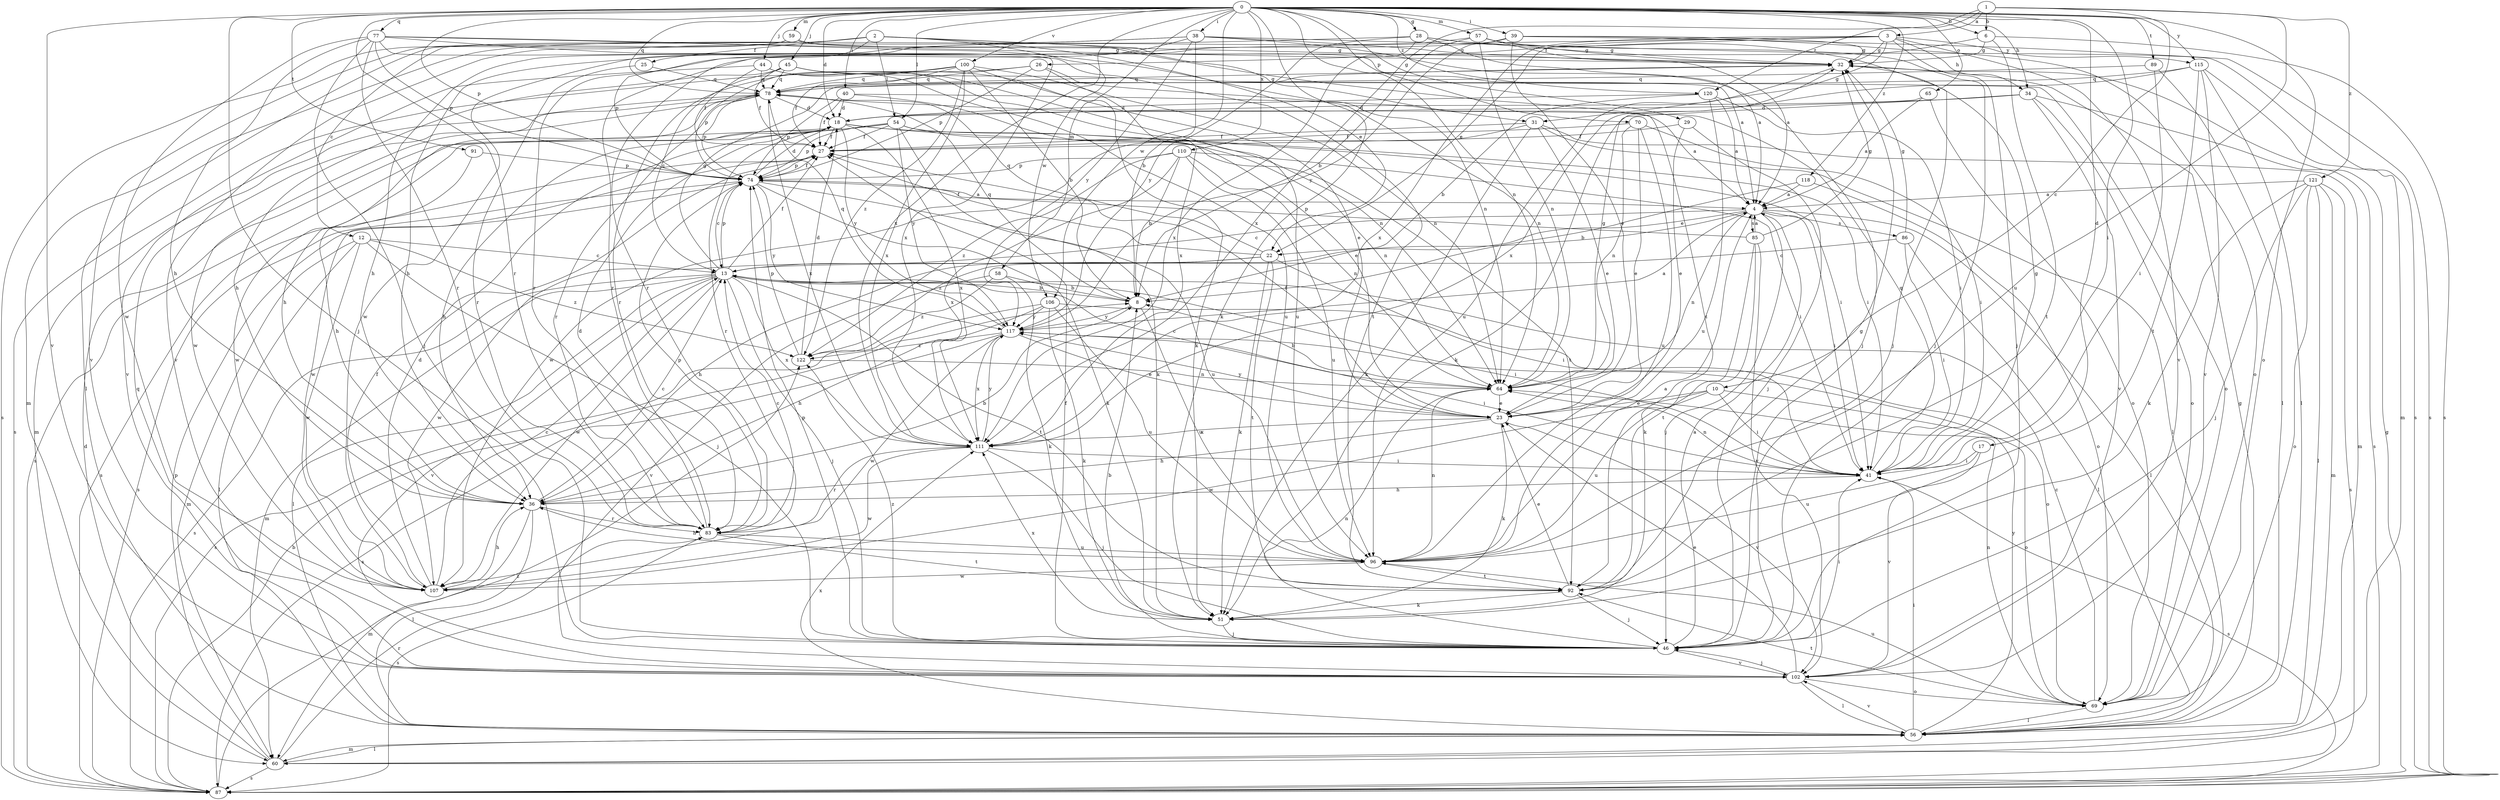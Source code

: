 strict digraph  {
0;
1;
2;
3;
4;
6;
8;
10;
12;
13;
17;
18;
22;
23;
25;
26;
27;
28;
29;
31;
32;
34;
36;
38;
39;
40;
41;
44;
45;
46;
51;
54;
56;
57;
58;
59;
60;
64;
65;
69;
70;
74;
77;
78;
83;
85;
86;
87;
89;
91;
92;
96;
100;
102;
106;
107;
110;
111;
115;
117;
118;
120;
121;
122;
0 -> 6  [label=b];
0 -> 17  [label=d];
0 -> 18  [label=d];
0 -> 28  [label=g];
0 -> 29  [label=g];
0 -> 34  [label=h];
0 -> 38  [label=i];
0 -> 39  [label=i];
0 -> 40  [label=i];
0 -> 41  [label=i];
0 -> 44  [label=j];
0 -> 45  [label=j];
0 -> 46  [label=j];
0 -> 51  [label=k];
0 -> 54  [label=l];
0 -> 57  [label=m];
0 -> 58  [label=m];
0 -> 59  [label=m];
0 -> 64  [label=n];
0 -> 65  [label=o];
0 -> 69  [label=o];
0 -> 70  [label=p];
0 -> 74  [label=p];
0 -> 77  [label=q];
0 -> 78  [label=q];
0 -> 83  [label=r];
0 -> 89  [label=t];
0 -> 91  [label=t];
0 -> 100  [label=v];
0 -> 102  [label=v];
0 -> 106  [label=w];
0 -> 110  [label=x];
0 -> 111  [label=x];
0 -> 115  [label=y];
0 -> 118  [label=z];
0 -> 120  [label=z];
1 -> 3  [label=a];
1 -> 6  [label=b];
1 -> 10  [label=c];
1 -> 96  [label=u];
1 -> 111  [label=x];
1 -> 120  [label=z];
1 -> 121  [label=z];
2 -> 4  [label=a];
2 -> 12  [label=c];
2 -> 22  [label=e];
2 -> 25  [label=f];
2 -> 31  [label=g];
2 -> 54  [label=l];
2 -> 56  [label=l];
2 -> 74  [label=p];
2 -> 106  [label=w];
3 -> 22  [label=e];
3 -> 26  [label=f];
3 -> 31  [label=g];
3 -> 32  [label=g];
3 -> 34  [label=h];
3 -> 46  [label=j];
3 -> 83  [label=r];
3 -> 102  [label=v];
3 -> 111  [label=x];
3 -> 115  [label=y];
4 -> 13  [label=c];
4 -> 22  [label=e];
4 -> 41  [label=i];
4 -> 46  [label=j];
4 -> 56  [label=l];
4 -> 64  [label=n];
4 -> 85  [label=s];
4 -> 86  [label=s];
4 -> 122  [label=z];
6 -> 32  [label=g];
6 -> 83  [label=r];
6 -> 87  [label=s];
6 -> 92  [label=t];
8 -> 78  [label=q];
8 -> 96  [label=u];
8 -> 117  [label=y];
10 -> 23  [label=e];
10 -> 41  [label=i];
10 -> 69  [label=o];
10 -> 96  [label=u];
10 -> 107  [label=w];
12 -> 13  [label=c];
12 -> 46  [label=j];
12 -> 56  [label=l];
12 -> 60  [label=m];
12 -> 107  [label=w];
12 -> 122  [label=z];
13 -> 8  [label=b];
13 -> 27  [label=f];
13 -> 32  [label=g];
13 -> 41  [label=i];
13 -> 46  [label=j];
13 -> 56  [label=l];
13 -> 60  [label=m];
13 -> 74  [label=p];
13 -> 87  [label=s];
13 -> 92  [label=t];
13 -> 102  [label=v];
13 -> 107  [label=w];
13 -> 111  [label=x];
17 -> 41  [label=i];
17 -> 96  [label=u];
17 -> 102  [label=v];
18 -> 27  [label=f];
18 -> 36  [label=h];
18 -> 41  [label=i];
18 -> 83  [label=r];
18 -> 92  [label=t];
18 -> 111  [label=x];
18 -> 117  [label=y];
22 -> 27  [label=f];
22 -> 36  [label=h];
22 -> 41  [label=i];
22 -> 51  [label=k];
22 -> 78  [label=q];
22 -> 92  [label=t];
22 -> 107  [label=w];
23 -> 27  [label=f];
23 -> 36  [label=h];
23 -> 51  [label=k];
23 -> 102  [label=v];
23 -> 111  [label=x];
23 -> 117  [label=y];
25 -> 78  [label=q];
25 -> 83  [label=r];
26 -> 64  [label=n];
26 -> 74  [label=p];
26 -> 78  [label=q];
26 -> 83  [label=r];
26 -> 111  [label=x];
27 -> 74  [label=p];
27 -> 87  [label=s];
27 -> 107  [label=w];
28 -> 4  [label=a];
28 -> 32  [label=g];
28 -> 36  [label=h];
28 -> 46  [label=j];
28 -> 111  [label=x];
28 -> 117  [label=y];
29 -> 23  [label=e];
29 -> 27  [label=f];
29 -> 46  [label=j];
31 -> 23  [label=e];
31 -> 27  [label=f];
31 -> 51  [label=k];
31 -> 56  [label=l];
31 -> 60  [label=m];
31 -> 107  [label=w];
32 -> 78  [label=q];
32 -> 96  [label=u];
34 -> 18  [label=d];
34 -> 51  [label=k];
34 -> 69  [label=o];
34 -> 87  [label=s];
34 -> 102  [label=v];
36 -> 8  [label=b];
36 -> 13  [label=c];
36 -> 56  [label=l];
36 -> 60  [label=m];
36 -> 83  [label=r];
38 -> 8  [label=b];
38 -> 32  [label=g];
38 -> 46  [label=j];
38 -> 60  [label=m];
38 -> 83  [label=r];
38 -> 87  [label=s];
38 -> 102  [label=v];
38 -> 117  [label=y];
39 -> 23  [label=e];
39 -> 32  [label=g];
39 -> 36  [label=h];
39 -> 69  [label=o];
39 -> 87  [label=s];
39 -> 117  [label=y];
40 -> 4  [label=a];
40 -> 18  [label=d];
40 -> 23  [label=e];
40 -> 27  [label=f];
40 -> 74  [label=p];
41 -> 32  [label=g];
41 -> 36  [label=h];
41 -> 64  [label=n];
41 -> 78  [label=q];
41 -> 87  [label=s];
44 -> 27  [label=f];
44 -> 64  [label=n];
44 -> 78  [label=q];
44 -> 96  [label=u];
44 -> 102  [label=v];
45 -> 13  [label=c];
45 -> 23  [label=e];
45 -> 27  [label=f];
45 -> 36  [label=h];
45 -> 69  [label=o];
45 -> 78  [label=q];
45 -> 96  [label=u];
46 -> 4  [label=a];
46 -> 8  [label=b];
46 -> 27  [label=f];
46 -> 41  [label=i];
46 -> 64  [label=n];
46 -> 74  [label=p];
46 -> 102  [label=v];
46 -> 122  [label=z];
51 -> 46  [label=j];
51 -> 111  [label=x];
54 -> 27  [label=f];
54 -> 41  [label=i];
54 -> 51  [label=k];
54 -> 64  [label=n];
54 -> 74  [label=p];
54 -> 87  [label=s];
54 -> 107  [label=w];
54 -> 117  [label=y];
56 -> 32  [label=g];
56 -> 41  [label=i];
56 -> 60  [label=m];
56 -> 102  [label=v];
56 -> 111  [label=x];
56 -> 117  [label=y];
57 -> 4  [label=a];
57 -> 8  [label=b];
57 -> 32  [label=g];
57 -> 46  [label=j];
57 -> 64  [label=n];
57 -> 107  [label=w];
58 -> 8  [label=b];
58 -> 51  [label=k];
58 -> 102  [label=v];
58 -> 122  [label=z];
59 -> 32  [label=g];
59 -> 87  [label=s];
59 -> 92  [label=t];
59 -> 102  [label=v];
60 -> 18  [label=d];
60 -> 56  [label=l];
60 -> 74  [label=p];
60 -> 83  [label=r];
60 -> 87  [label=s];
64 -> 8  [label=b];
64 -> 13  [label=c];
64 -> 23  [label=e];
64 -> 32  [label=g];
65 -> 4  [label=a];
65 -> 18  [label=d];
65 -> 69  [label=o];
69 -> 13  [label=c];
69 -> 56  [label=l];
69 -> 64  [label=n];
69 -> 92  [label=t];
69 -> 96  [label=u];
70 -> 23  [label=e];
70 -> 27  [label=f];
70 -> 41  [label=i];
70 -> 64  [label=n];
70 -> 96  [label=u];
74 -> 4  [label=a];
74 -> 13  [label=c];
74 -> 18  [label=d];
74 -> 27  [label=f];
74 -> 51  [label=k];
74 -> 87  [label=s];
74 -> 96  [label=u];
74 -> 117  [label=y];
77 -> 32  [label=g];
77 -> 36  [label=h];
77 -> 46  [label=j];
77 -> 64  [label=n];
77 -> 74  [label=p];
77 -> 83  [label=r];
77 -> 92  [label=t];
77 -> 107  [label=w];
77 -> 111  [label=x];
78 -> 18  [label=d];
78 -> 36  [label=h];
78 -> 60  [label=m];
78 -> 74  [label=p];
78 -> 83  [label=r];
78 -> 107  [label=w];
78 -> 111  [label=x];
83 -> 13  [label=c];
83 -> 18  [label=d];
83 -> 74  [label=p];
83 -> 87  [label=s];
83 -> 92  [label=t];
83 -> 96  [label=u];
85 -> 4  [label=a];
85 -> 32  [label=g];
85 -> 51  [label=k];
85 -> 74  [label=p];
85 -> 92  [label=t];
85 -> 102  [label=v];
86 -> 13  [label=c];
86 -> 32  [label=g];
86 -> 41  [label=i];
86 -> 56  [label=l];
87 -> 8  [label=b];
87 -> 32  [label=g];
87 -> 122  [label=z];
89 -> 41  [label=i];
89 -> 56  [label=l];
89 -> 78  [label=q];
91 -> 36  [label=h];
91 -> 74  [label=p];
92 -> 23  [label=e];
92 -> 32  [label=g];
92 -> 46  [label=j];
92 -> 51  [label=k];
96 -> 4  [label=a];
96 -> 36  [label=h];
96 -> 64  [label=n];
96 -> 92  [label=t];
96 -> 107  [label=w];
100 -> 8  [label=b];
100 -> 27  [label=f];
100 -> 51  [label=k];
100 -> 64  [label=n];
100 -> 74  [label=p];
100 -> 78  [label=q];
100 -> 87  [label=s];
100 -> 111  [label=x];
100 -> 122  [label=z];
102 -> 23  [label=e];
102 -> 46  [label=j];
102 -> 56  [label=l];
102 -> 69  [label=o];
102 -> 78  [label=q];
106 -> 36  [label=h];
106 -> 51  [label=k];
106 -> 69  [label=o];
106 -> 87  [label=s];
106 -> 96  [label=u];
106 -> 117  [label=y];
107 -> 13  [label=c];
107 -> 18  [label=d];
107 -> 27  [label=f];
107 -> 36  [label=h];
110 -> 8  [label=b];
110 -> 41  [label=i];
110 -> 64  [label=n];
110 -> 74  [label=p];
110 -> 96  [label=u];
110 -> 111  [label=x];
110 -> 122  [label=z];
111 -> 41  [label=i];
111 -> 46  [label=j];
111 -> 83  [label=r];
111 -> 107  [label=w];
111 -> 117  [label=y];
115 -> 56  [label=l];
115 -> 60  [label=m];
115 -> 78  [label=q];
115 -> 92  [label=t];
115 -> 102  [label=v];
115 -> 111  [label=x];
117 -> 4  [label=a];
117 -> 23  [label=e];
117 -> 41  [label=i];
117 -> 78  [label=q];
117 -> 87  [label=s];
117 -> 107  [label=w];
117 -> 111  [label=x];
117 -> 122  [label=z];
118 -> 4  [label=a];
118 -> 8  [label=b];
118 -> 69  [label=o];
120 -> 4  [label=a];
120 -> 8  [label=b];
120 -> 18  [label=d];
120 -> 41  [label=i];
120 -> 96  [label=u];
121 -> 4  [label=a];
121 -> 46  [label=j];
121 -> 51  [label=k];
121 -> 56  [label=l];
121 -> 60  [label=m];
121 -> 69  [label=o];
121 -> 87  [label=s];
122 -> 18  [label=d];
122 -> 64  [label=n];
122 -> 74  [label=p];
}
